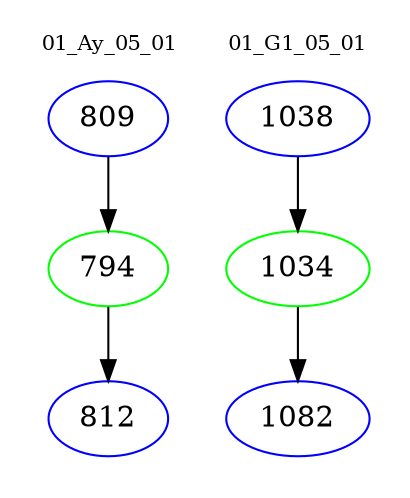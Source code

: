 digraph{
subgraph cluster_0 {
color = white
label = "01_Ay_05_01";
fontsize=10;
T0_809 [label="809", color="blue"]
T0_809 -> T0_794 [color="black"]
T0_794 [label="794", color="green"]
T0_794 -> T0_812 [color="black"]
T0_812 [label="812", color="blue"]
}
subgraph cluster_1 {
color = white
label = "01_G1_05_01";
fontsize=10;
T1_1038 [label="1038", color="blue"]
T1_1038 -> T1_1034 [color="black"]
T1_1034 [label="1034", color="green"]
T1_1034 -> T1_1082 [color="black"]
T1_1082 [label="1082", color="blue"]
}
}
